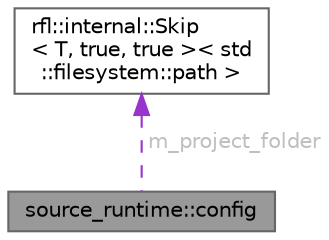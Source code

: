 digraph "source_runtime::config"
{
 // LATEX_PDF_SIZE
  bgcolor="transparent";
  edge [fontname=Helvetica,fontsize=10,labelfontname=Helvetica,labelfontsize=10];
  node [fontname=Helvetica,fontsize=10,shape=box,height=0.2,width=0.4];
  Node1 [id="Node000001",label="source_runtime::config",height=0.2,width=0.4,color="gray40", fillcolor="grey60", style="filled", fontcolor="black",tooltip=" "];
  Node2 -> Node1 [id="edge1_Node000001_Node000002",dir="back",color="darkorchid3",style="dashed",tooltip=" ",label=" m_project_folder",fontcolor="grey" ];
  Node2 [id="Node000002",label="rfl::internal::Skip\l\< T, true, true \>\< std\l::filesystem::path \>",height=0.2,width=0.4,color="gray40", fillcolor="white", style="filled",URL="$classrfl_1_1internal_1_1_skip.html",tooltip=" "];
}

